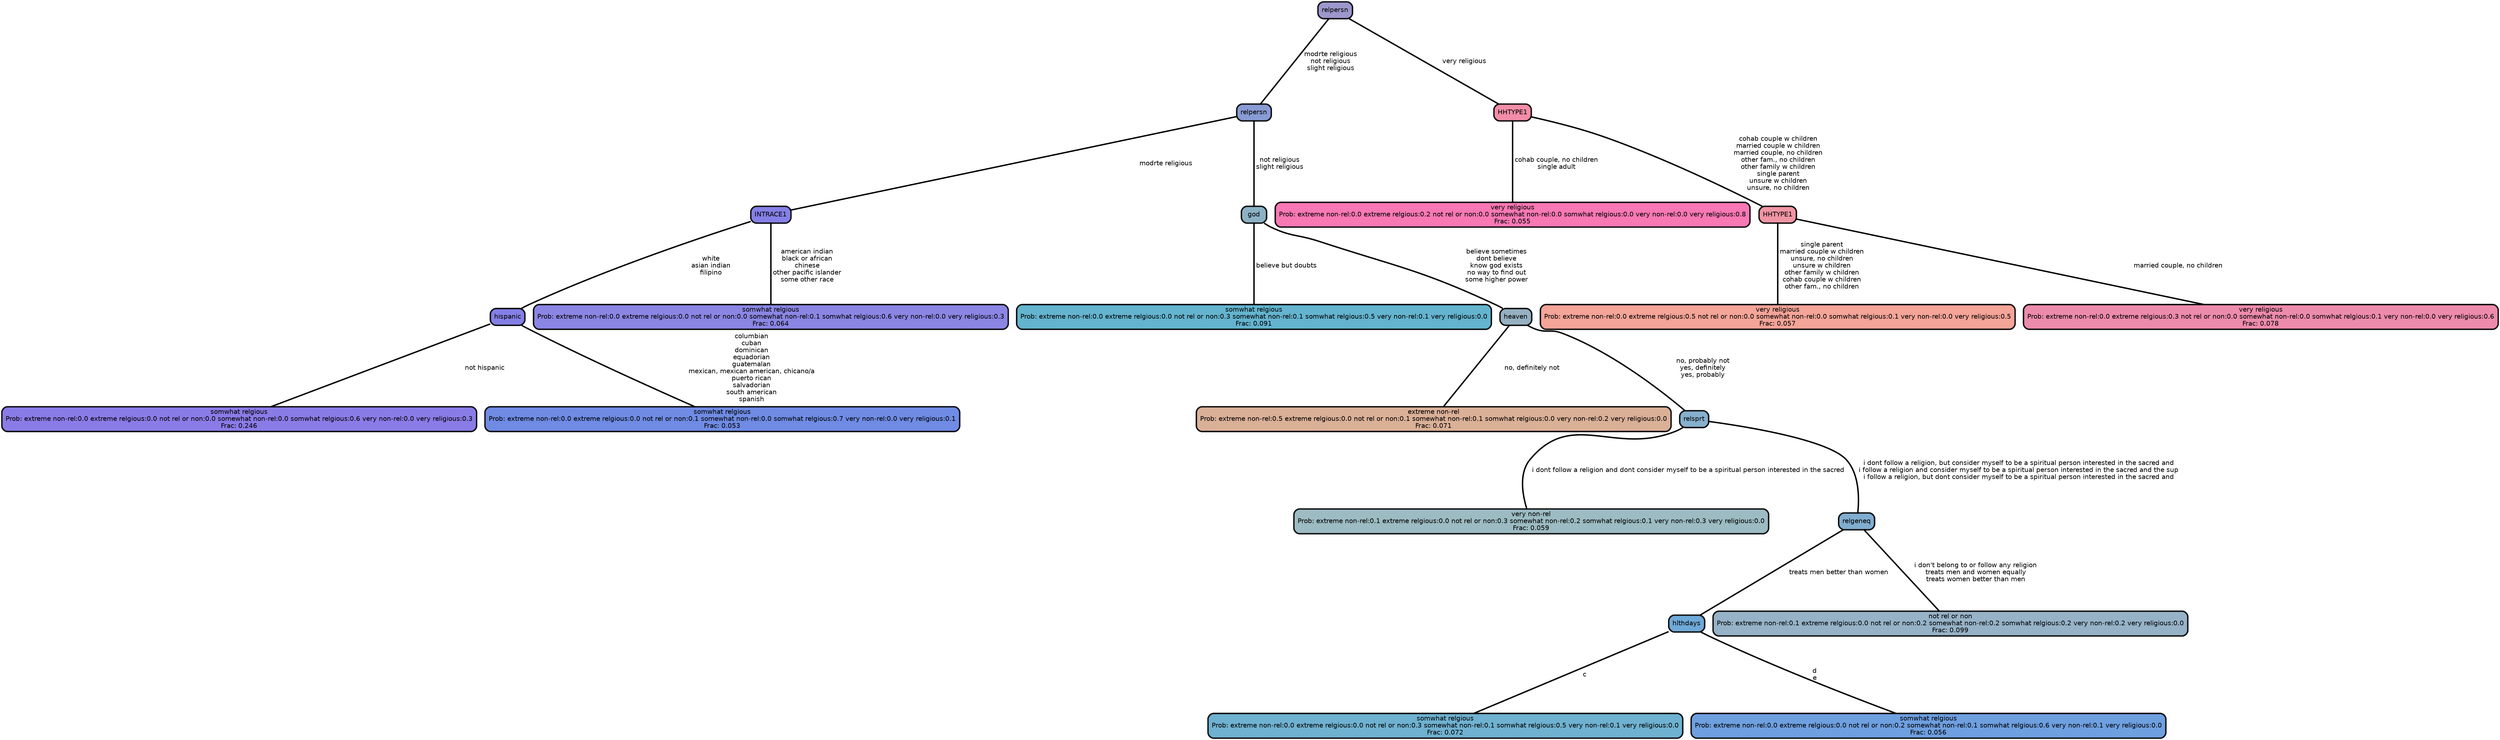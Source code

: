 graph Tree {
node [shape=box, style="filled, rounded",color="black",penwidth="3",fontcolor="black",                 fontname=helvetica] ;
graph [ranksep="0 equally", splines=straight,                 bgcolor=transparent, dpi=200] ;
edge [fontname=helvetica, color=black] ;
0 [label="somwhat relgious
Prob: extreme non-rel:0.0 extreme relgious:0.0 not rel or non:0.0 somewhat non-rel:0.0 somwhat relgious:0.6 very non-rel:0.0 very religious:0.3
Frac: 0.246", fillcolor="#897ce7"] ;
1 [label="hispanic", fillcolor="#847fe6"] ;
2 [label="somwhat relgious
Prob: extreme non-rel:0.0 extreme relgious:0.0 not rel or non:0.1 somewhat non-rel:0.0 somwhat relgious:0.7 very non-rel:0.0 very religious:0.1
Frac: 0.053", fillcolor="#6f8be4"] ;
3 [label="INTRACE1", fillcolor="#8580e6"] ;
4 [label="somwhat relgious
Prob: extreme non-rel:0.0 extreme relgious:0.0 not rel or non:0.0 somewhat non-rel:0.1 somwhat relgious:0.6 very non-rel:0.0 very religious:0.3
Frac: 0.064", fillcolor="#8b86e4"] ;
5 [label="relpersn", fillcolor="#899bd4"] ;
6 [label="somwhat relgious
Prob: extreme non-rel:0.0 extreme relgious:0.0 not rel or non:0.3 somewhat non-rel:0.1 somwhat relgious:0.5 very non-rel:0.1 very religious:0.0
Frac: 0.091", fillcolor="#64b4cf"] ;
7 [label="god", fillcolor="#8cb1c5"] ;
8 [label="extreme non-rel
Prob: extreme non-rel:0.5 extreme relgious:0.0 not rel or non:0.1 somewhat non-rel:0.1 somwhat relgious:0.0 very non-rel:0.2 very religious:0.0
Frac: 0.071", fillcolor="#dab097"] ;
9 [label="heaven", fillcolor="#96b0c2"] ;
10 [label="very non-rel
Prob: extreme non-rel:0.1 extreme relgious:0.0 not rel or non:0.3 somewhat non-rel:0.2 somwhat relgious:0.1 very non-rel:0.3 very religious:0.0
Frac: 0.059", fillcolor="#9cbbc2"] ;
11 [label="relsprt", fillcolor="#86b0cd"] ;
12 [label="somwhat relgious
Prob: extreme non-rel:0.0 extreme relgious:0.0 not rel or non:0.3 somewhat non-rel:0.1 somwhat relgious:0.5 very non-rel:0.1 very religious:0.0
Frac: 0.072", fillcolor="#6fb1d0"] ;
13 [label="hlthdays", fillcolor="#6fa9d7"] ;
14 [label="somwhat relgious
Prob: extreme non-rel:0.0 extreme relgious:0.0 not rel or non:0.2 somewhat non-rel:0.1 somwhat relgious:0.6 very non-rel:0.1 very religious:0.0
Frac: 0.056", fillcolor="#6e9fdf"] ;
15 [label="relgeneq", fillcolor="#80add0"] ;
16 [label="not rel or non
Prob: extreme non-rel:0.1 extreme relgious:0.0 not rel or non:0.2 somewhat non-rel:0.2 somwhat relgious:0.2 very non-rel:0.2 very religious:0.0
Frac: 0.099", fillcolor="#96b2c7"] ;
17 [label="relpersn", fillcolor="#9d98cb"] ;
18 [label="very religious
Prob: extreme non-rel:0.0 extreme relgious:0.2 not rel or non:0.0 somewhat non-rel:0.0 somwhat relgious:0.0 very non-rel:0.0 very religious:0.8
Frac: 0.055", fillcolor="#f878b4"] ;
19 [label="HHTYPE1", fillcolor="#f28da8"] ;
20 [label="very religious
Prob: extreme non-rel:0.0 extreme relgious:0.5 not rel or non:0.0 somewhat non-rel:0.0 somwhat relgious:0.1 very non-rel:0.0 very religious:0.5
Frac: 0.057", fillcolor="#f5a498"] ;
21 [label="HHTYPE1", fillcolor="#f095a3"] ;
22 [label="very religious
Prob: extreme non-rel:0.0 extreme relgious:0.3 not rel or non:0.0 somewhat non-rel:0.0 somwhat relgious:0.1 very non-rel:0.0 very religious:0.6
Frac: 0.078", fillcolor="#ed8bac"] ;
1 -- 0 [label=" not hispanic",penwidth=3] ;
1 -- 2 [label=" columbian\n cuban\n dominican\n equadorian\n guatemalan\n mexican, mexican american, chicano/a\n puerto rican\n salvadorian\n south american\n spanish",penwidth=3] ;
3 -- 1 [label=" white\n asian indian\n filipino",penwidth=3] ;
3 -- 4 [label=" american indian\n black or african\n chinese\n other pacific islander\n some other race",penwidth=3] ;
5 -- 3 [label=" modrte religious",penwidth=3] ;
5 -- 7 [label=" not religious\n slight religious",penwidth=3] ;
7 -- 6 [label=" believe but doubts",penwidth=3] ;
7 -- 9 [label=" believe sometimes\n dont believe\n know god exists\n no way to find out\n some higher power",penwidth=3] ;
9 -- 8 [label=" no, definitely not",penwidth=3] ;
9 -- 11 [label=" no, probably not\n yes, definitely\n yes, probably",penwidth=3] ;
11 -- 10 [label=" i dont follow a religion and dont consider myself to be a spiritual person interested in the sacred",penwidth=3] ;
11 -- 15 [label=" i dont follow a religion, but consider myself to be a spiritual person interested in the sacred and\n i follow a religion and consider myself to be a spiritual person interested in the sacred and the sup\n i follow a religion, but dont consider myself to be a spiritual person interested in the sacred and",penwidth=3] ;
13 -- 12 [label=" c",penwidth=3] ;
13 -- 14 [label=" d\n e",penwidth=3] ;
15 -- 13 [label=" treats men better than women",penwidth=3] ;
15 -- 16 [label=" i don't belong to or follow any religion\n treats men and women equally\n treats women better than men",penwidth=3] ;
17 -- 5 [label=" modrte religious\n not religious\n slight religious",penwidth=3] ;
17 -- 19 [label=" very religious",penwidth=3] ;
19 -- 18 [label=" cohab couple, no children\n single adult",penwidth=3] ;
19 -- 21 [label=" cohab couple w children\n married couple w children\n married couple, no children\n other fam., no children\n other family w children\n single parent\n unsure w children\n unsure, no children",penwidth=3] ;
21 -- 20 [label=" single parent\n married couple w children\n unsure, no children\n unsure w children\n other family w children\n cohab couple w children\n other fam., no children",penwidth=3] ;
21 -- 22 [label=" married couple, no children",penwidth=3] ;
{rank = same;}}